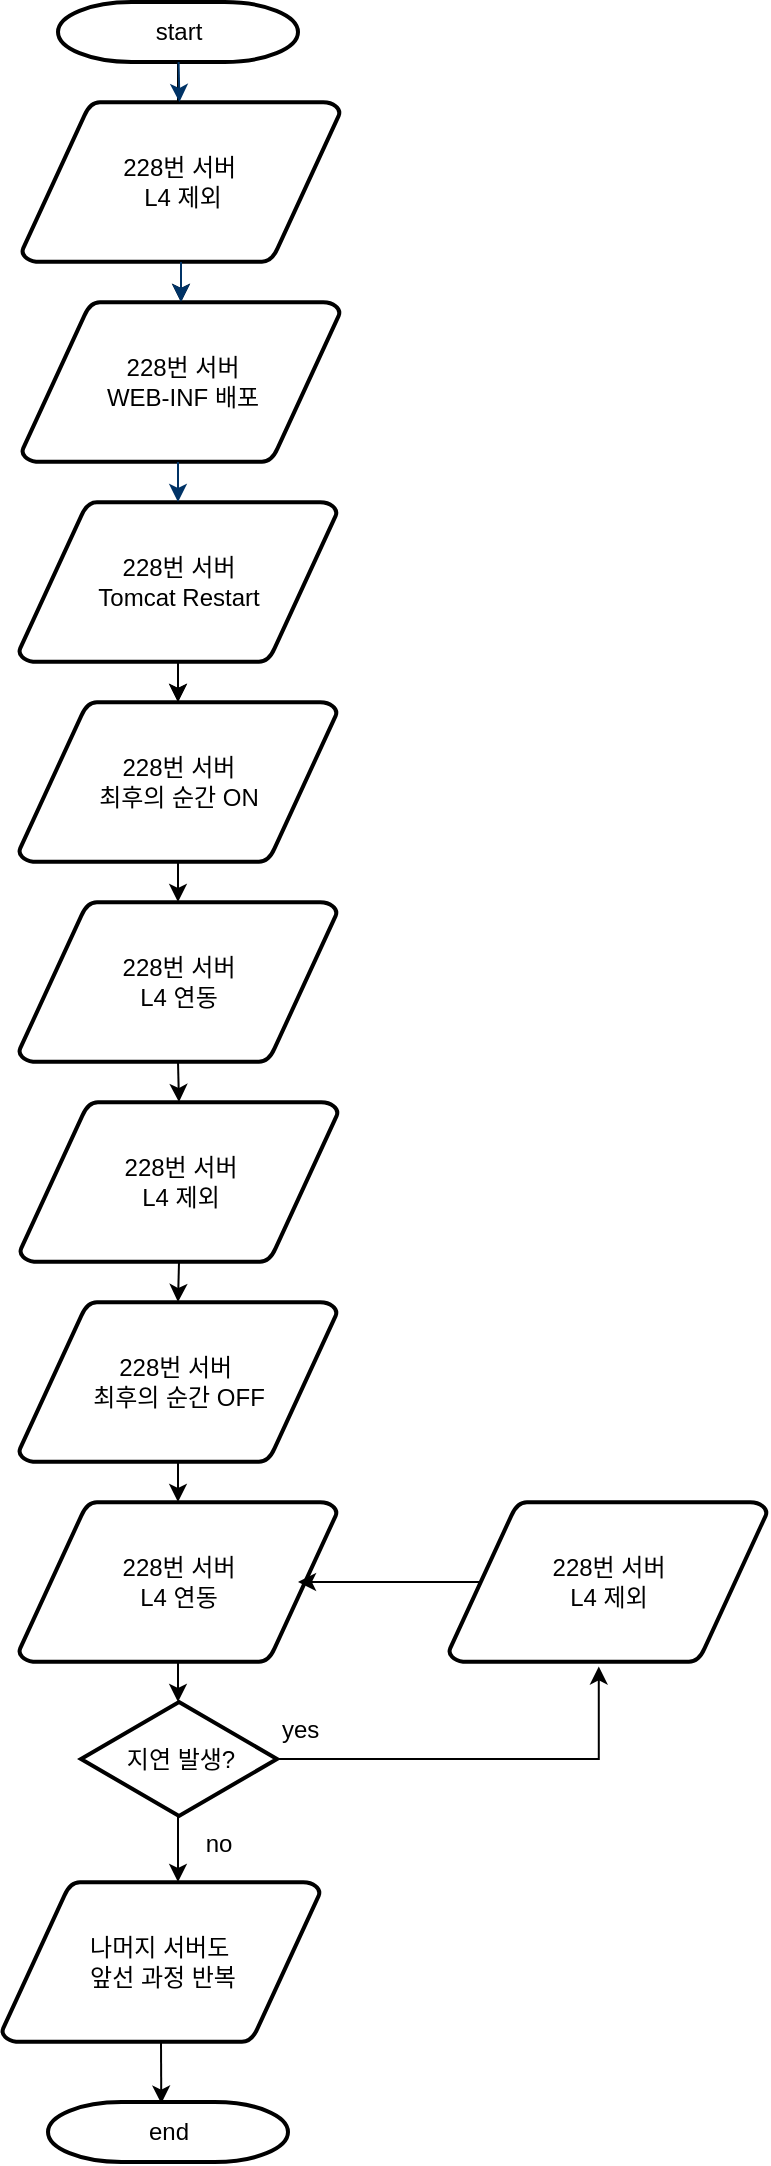 <mxfile version="17.1.3" type="github">
  <diagram id="6a731a19-8d31-9384-78a2-239565b7b9f0" name="Page-1">
    <mxGraphModel dx="2557" dy="1172" grid="1" gridSize="10" guides="1" tooltips="1" connect="1" arrows="1" fold="1" page="1" pageScale="1" pageWidth="1169" pageHeight="827" background="none" math="0" shadow="0">
      <root>
        <mxCell id="0" />
        <mxCell id="1" parent="0" />
        <mxCell id="qiY44dEpsbHMDKb-lZWy-61" value="" style="edgeStyle=orthogonalEdgeStyle;rounded=0;orthogonalLoop=1;jettySize=auto;html=1;" edge="1" parent="1" source="2" target="qiY44dEpsbHMDKb-lZWy-55">
          <mxGeometry relative="1" as="geometry" />
        </mxCell>
        <mxCell id="2" value="start" style="shape=mxgraph.flowchart.terminator;strokeWidth=2;gradientColor=none;gradientDirection=north;fontStyle=0;html=1;" parent="1" vertex="1">
          <mxGeometry x="260" y="50" width="120" height="30" as="geometry" />
        </mxCell>
        <mxCell id="3" value="228번 서버&amp;nbsp;&lt;br&gt;L4 제외" style="shape=mxgraph.flowchart.data;strokeWidth=2;gradientColor=none;gradientDirection=north;fontStyle=0;html=1;" parent="1" vertex="1">
          <mxGeometry x="242" y="100" width="159" height="80" as="geometry" />
        </mxCell>
        <mxCell id="7" style="fontStyle=1;strokeColor=#003366;strokeWidth=1;html=1;" parent="1" source="2" target="3" edge="1">
          <mxGeometry relative="1" as="geometry" />
        </mxCell>
        <mxCell id="qiY44dEpsbHMDKb-lZWy-55" value="228번 서버&lt;br&gt;WEB-INF 배포" style="shape=mxgraph.flowchart.data;strokeWidth=2;gradientColor=none;gradientDirection=north;fontStyle=0;html=1;" vertex="1" parent="1">
          <mxGeometry x="242" y="200" width="159" height="80" as="geometry" />
        </mxCell>
        <mxCell id="qiY44dEpsbHMDKb-lZWy-58" value="228번 서버&lt;br&gt;최후의 순간 ON" style="shape=mxgraph.flowchart.data;strokeWidth=2;gradientColor=none;gradientDirection=north;fontStyle=0;html=1;" vertex="1" parent="1">
          <mxGeometry x="240.5" y="400" width="159" height="80" as="geometry" />
        </mxCell>
        <mxCell id="qiY44dEpsbHMDKb-lZWy-59" value="" style="fontStyle=1;strokeColor=#003366;strokeWidth=1;html=1;startArrow=none;entryX=0.5;entryY=0;entryDx=0;entryDy=0;entryPerimeter=0;endArrow=none;" edge="1" parent="1" source="qiY44dEpsbHMDKb-lZWy-63" target="qiY44dEpsbHMDKb-lZWy-58">
          <mxGeometry relative="1" as="geometry">
            <mxPoint x="320" y="320" as="sourcePoint" />
            <mxPoint x="320" y="440" as="targetPoint" />
          </mxGeometry>
        </mxCell>
        <mxCell id="qiY44dEpsbHMDKb-lZWy-62" style="fontStyle=1;strokeColor=#003366;strokeWidth=1;html=1;exitX=0.5;exitY=1;exitDx=0;exitDy=0;exitPerimeter=0;entryX=0.5;entryY=0;entryDx=0;entryDy=0;entryPerimeter=0;" edge="1" parent="1" source="3" target="qiY44dEpsbHMDKb-lZWy-55">
          <mxGeometry relative="1" as="geometry">
            <mxPoint x="330.3" y="90" as="sourcePoint" />
            <mxPoint x="330.7" y="110" as="targetPoint" />
          </mxGeometry>
        </mxCell>
        <mxCell id="qiY44dEpsbHMDKb-lZWy-67" value="" style="edgeStyle=orthogonalEdgeStyle;rounded=0;orthogonalLoop=1;jettySize=auto;html=1;" edge="1" parent="1" source="qiY44dEpsbHMDKb-lZWy-63" target="qiY44dEpsbHMDKb-lZWy-58">
          <mxGeometry relative="1" as="geometry" />
        </mxCell>
        <mxCell id="qiY44dEpsbHMDKb-lZWy-68" value="" style="edgeStyle=orthogonalEdgeStyle;rounded=0;orthogonalLoop=1;jettySize=auto;html=1;" edge="1" parent="1" source="qiY44dEpsbHMDKb-lZWy-63" target="qiY44dEpsbHMDKb-lZWy-58">
          <mxGeometry relative="1" as="geometry" />
        </mxCell>
        <mxCell id="qiY44dEpsbHMDKb-lZWy-63" value="228번 서버&lt;br&gt;Tomcat Restart" style="shape=mxgraph.flowchart.data;strokeWidth=2;gradientColor=none;gradientDirection=north;fontStyle=0;html=1;" vertex="1" parent="1">
          <mxGeometry x="240.5" y="300" width="159" height="80" as="geometry" />
        </mxCell>
        <mxCell id="qiY44dEpsbHMDKb-lZWy-65" style="fontStyle=1;strokeColor=#003366;strokeWidth=1;html=1;entryX=0.5;entryY=0;entryDx=0;entryDy=0;entryPerimeter=0;" edge="1" parent="1" target="qiY44dEpsbHMDKb-lZWy-63">
          <mxGeometry relative="1" as="geometry">
            <mxPoint x="320" y="280" as="sourcePoint" />
            <mxPoint x="331.5" y="210" as="targetPoint" />
          </mxGeometry>
        </mxCell>
        <mxCell id="qiY44dEpsbHMDKb-lZWy-66" value="228번 서버&lt;br&gt;L4 연동" style="shape=mxgraph.flowchart.data;strokeWidth=2;gradientColor=none;gradientDirection=north;fontStyle=0;html=1;" vertex="1" parent="1">
          <mxGeometry x="240.5" y="500" width="159" height="80" as="geometry" />
        </mxCell>
        <mxCell id="qiY44dEpsbHMDKb-lZWy-70" value="" style="edgeStyle=orthogonalEdgeStyle;rounded=0;orthogonalLoop=1;jettySize=auto;html=1;exitX=0.5;exitY=1;exitDx=0;exitDy=0;exitPerimeter=0;entryX=0.5;entryY=0;entryDx=0;entryDy=0;entryPerimeter=0;" edge="1" parent="1" source="qiY44dEpsbHMDKb-lZWy-58" target="qiY44dEpsbHMDKb-lZWy-66">
          <mxGeometry relative="1" as="geometry">
            <mxPoint x="330" y="390" as="sourcePoint" />
            <mxPoint x="330" y="410" as="targetPoint" />
          </mxGeometry>
        </mxCell>
        <mxCell id="qiY44dEpsbHMDKb-lZWy-71" value="228번 서버&lt;br&gt;L4 제외" style="shape=mxgraph.flowchart.data;strokeWidth=2;gradientColor=none;gradientDirection=north;fontStyle=0;html=1;" vertex="1" parent="1">
          <mxGeometry x="241" y="600" width="159" height="80" as="geometry" />
        </mxCell>
        <mxCell id="qiY44dEpsbHMDKb-lZWy-73" value="" style="edgeStyle=orthogonalEdgeStyle;rounded=0;orthogonalLoop=1;jettySize=auto;html=1;exitX=0.5;exitY=1;exitDx=0;exitDy=0;exitPerimeter=0;entryX=0.5;entryY=0;entryDx=0;entryDy=0;entryPerimeter=0;" edge="1" parent="1" source="qiY44dEpsbHMDKb-lZWy-66" target="qiY44dEpsbHMDKb-lZWy-71">
          <mxGeometry relative="1" as="geometry">
            <mxPoint x="330" y="490.0" as="sourcePoint" />
            <mxPoint x="330" y="510" as="targetPoint" />
          </mxGeometry>
        </mxCell>
        <mxCell id="qiY44dEpsbHMDKb-lZWy-74" value="228번 서버&amp;nbsp;&lt;br&gt;최후의 순간 OFF" style="shape=mxgraph.flowchart.data;strokeWidth=2;gradientColor=none;gradientDirection=north;fontStyle=0;html=1;" vertex="1" parent="1">
          <mxGeometry x="240.5" y="700" width="159" height="80" as="geometry" />
        </mxCell>
        <mxCell id="qiY44dEpsbHMDKb-lZWy-75" value="" style="edgeStyle=orthogonalEdgeStyle;rounded=0;orthogonalLoop=1;jettySize=auto;html=1;exitX=0.5;exitY=1;exitDx=0;exitDy=0;exitPerimeter=0;" edge="1" parent="1" source="qiY44dEpsbHMDKb-lZWy-71">
          <mxGeometry relative="1" as="geometry">
            <mxPoint x="330" y="590" as="sourcePoint" />
            <mxPoint x="320" y="700" as="targetPoint" />
          </mxGeometry>
        </mxCell>
        <mxCell id="qiY44dEpsbHMDKb-lZWy-76" value="228번 서버&lt;br&gt;L4 연동" style="shape=mxgraph.flowchart.data;strokeWidth=2;gradientColor=none;gradientDirection=north;fontStyle=0;html=1;" vertex="1" parent="1">
          <mxGeometry x="240.5" y="800" width="159" height="80" as="geometry" />
        </mxCell>
        <mxCell id="qiY44dEpsbHMDKb-lZWy-78" value="" style="edgeStyle=orthogonalEdgeStyle;rounded=0;orthogonalLoop=1;jettySize=auto;html=1;exitX=0.5;exitY=1;exitDx=0;exitDy=0;exitPerimeter=0;" edge="1" parent="1" source="qiY44dEpsbHMDKb-lZWy-74">
          <mxGeometry relative="1" as="geometry">
            <mxPoint x="330.5" y="690" as="sourcePoint" />
            <mxPoint x="320" y="800" as="targetPoint" />
          </mxGeometry>
        </mxCell>
        <mxCell id="qiY44dEpsbHMDKb-lZWy-79" value="" style="edgeStyle=orthogonalEdgeStyle;rounded=0;orthogonalLoop=1;jettySize=auto;html=1;exitX=0.5;exitY=1;exitDx=0;exitDy=0;exitPerimeter=0;" edge="1" parent="1" source="qiY44dEpsbHMDKb-lZWy-76">
          <mxGeometry relative="1" as="geometry">
            <mxPoint x="330" y="790" as="sourcePoint" />
            <mxPoint x="320" y="900" as="targetPoint" />
          </mxGeometry>
        </mxCell>
        <mxCell id="qiY44dEpsbHMDKb-lZWy-80" value="지연 발생?" style="shape=mxgraph.flowchart.decision;strokeWidth=2;gradientColor=none;gradientDirection=north;fontStyle=0;html=1;" vertex="1" parent="1">
          <mxGeometry x="271.5" y="900" width="98" height="57" as="geometry" />
        </mxCell>
        <mxCell id="qiY44dEpsbHMDKb-lZWy-83" value="" style="edgeStyle=orthogonalEdgeStyle;rounded=0;orthogonalLoop=1;jettySize=auto;html=1;exitX=1;exitY=0.5;exitDx=0;exitDy=0;exitPerimeter=0;entryX=0.471;entryY=1.028;entryDx=0;entryDy=0;entryPerimeter=0;" edge="1" parent="1" source="qiY44dEpsbHMDKb-lZWy-80" target="qiY44dEpsbHMDKb-lZWy-84">
          <mxGeometry relative="1" as="geometry">
            <mxPoint x="320.5" y="980" as="sourcePoint" />
            <mxPoint x="321" y="1000" as="targetPoint" />
          </mxGeometry>
        </mxCell>
        <mxCell id="qiY44dEpsbHMDKb-lZWy-84" value="228번 서버&lt;br&gt;L4 제외" style="shape=mxgraph.flowchart.data;strokeWidth=2;gradientColor=none;gradientDirection=north;fontStyle=0;html=1;" vertex="1" parent="1">
          <mxGeometry x="455.5" y="800" width="159" height="80" as="geometry" />
        </mxCell>
        <mxCell id="qiY44dEpsbHMDKb-lZWy-85" value="" style="edgeStyle=orthogonalEdgeStyle;rounded=0;orthogonalLoop=1;jettySize=auto;html=1;exitX=0.095;exitY=0.5;exitDx=0;exitDy=0;exitPerimeter=0;" edge="1" parent="1" source="qiY44dEpsbHMDKb-lZWy-84">
          <mxGeometry relative="1" as="geometry">
            <mxPoint x="330" y="890" as="sourcePoint" />
            <mxPoint x="380" y="840" as="targetPoint" />
          </mxGeometry>
        </mxCell>
        <mxCell id="qiY44dEpsbHMDKb-lZWy-86" value="yes" style="text;fontStyle=0;html=1;strokeColor=none;gradientColor=none;fillColor=none;strokeWidth=2;" vertex="1" parent="1">
          <mxGeometry x="369.5" y="900" width="40" height="26" as="geometry" />
        </mxCell>
        <mxCell id="qiY44dEpsbHMDKb-lZWy-87" value="no" style="text;fontStyle=0;html=1;strokeColor=none;gradientColor=none;fillColor=none;strokeWidth=2;align=center;" vertex="1" parent="1">
          <mxGeometry x="320" y="957" width="40" height="26" as="geometry" />
        </mxCell>
        <mxCell id="qiY44dEpsbHMDKb-lZWy-89" value="나머지 서버도&amp;nbsp;&lt;br&gt;앞선 과정 반복" style="shape=mxgraph.flowchart.data;strokeWidth=2;gradientColor=none;gradientDirection=north;fontStyle=0;html=1;" vertex="1" parent="1">
          <mxGeometry x="232" y="990" width="159" height="80" as="geometry" />
        </mxCell>
        <mxCell id="qiY44dEpsbHMDKb-lZWy-91" value="" style="edgeStyle=orthogonalEdgeStyle;rounded=0;orthogonalLoop=1;jettySize=auto;html=1;exitX=0;exitY=0;exitDx=0;exitDy=0;" edge="1" parent="1" source="qiY44dEpsbHMDKb-lZWy-87">
          <mxGeometry relative="1" as="geometry">
            <mxPoint x="320" y="960" as="sourcePoint" />
            <mxPoint x="320" y="990" as="targetPoint" />
          </mxGeometry>
        </mxCell>
        <mxCell id="qiY44dEpsbHMDKb-lZWy-92" value="end" style="shape=mxgraph.flowchart.terminator;strokeWidth=2;gradientColor=none;gradientDirection=north;fontStyle=0;html=1;" vertex="1" parent="1">
          <mxGeometry x="255" y="1100" width="120" height="30" as="geometry" />
        </mxCell>
        <mxCell id="qiY44dEpsbHMDKb-lZWy-93" value="" style="edgeStyle=orthogonalEdgeStyle;rounded=0;orthogonalLoop=1;jettySize=auto;html=1;exitX=0.5;exitY=1;exitDx=0;exitDy=0;exitPerimeter=0;entryX=0.472;entryY=0.026;entryDx=0;entryDy=0;entryPerimeter=0;" edge="1" parent="1" source="qiY44dEpsbHMDKb-lZWy-89" target="qiY44dEpsbHMDKb-lZWy-92">
          <mxGeometry relative="1" as="geometry">
            <mxPoint x="330.0" y="967.0" as="sourcePoint" />
            <mxPoint x="330" y="1000" as="targetPoint" />
          </mxGeometry>
        </mxCell>
      </root>
    </mxGraphModel>
  </diagram>
</mxfile>
